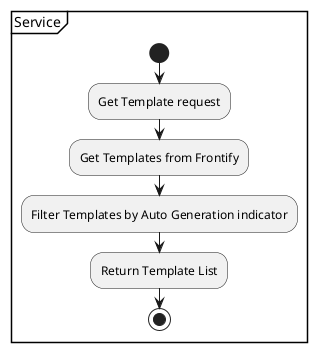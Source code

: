 @startuml
Group Service
  start
    :Get Template request;
    :Get Templates from Frontify;
    :Filter Templates by Auto Generation indicator;
    :Return Template List;
  stop
EndGroup

@enduml